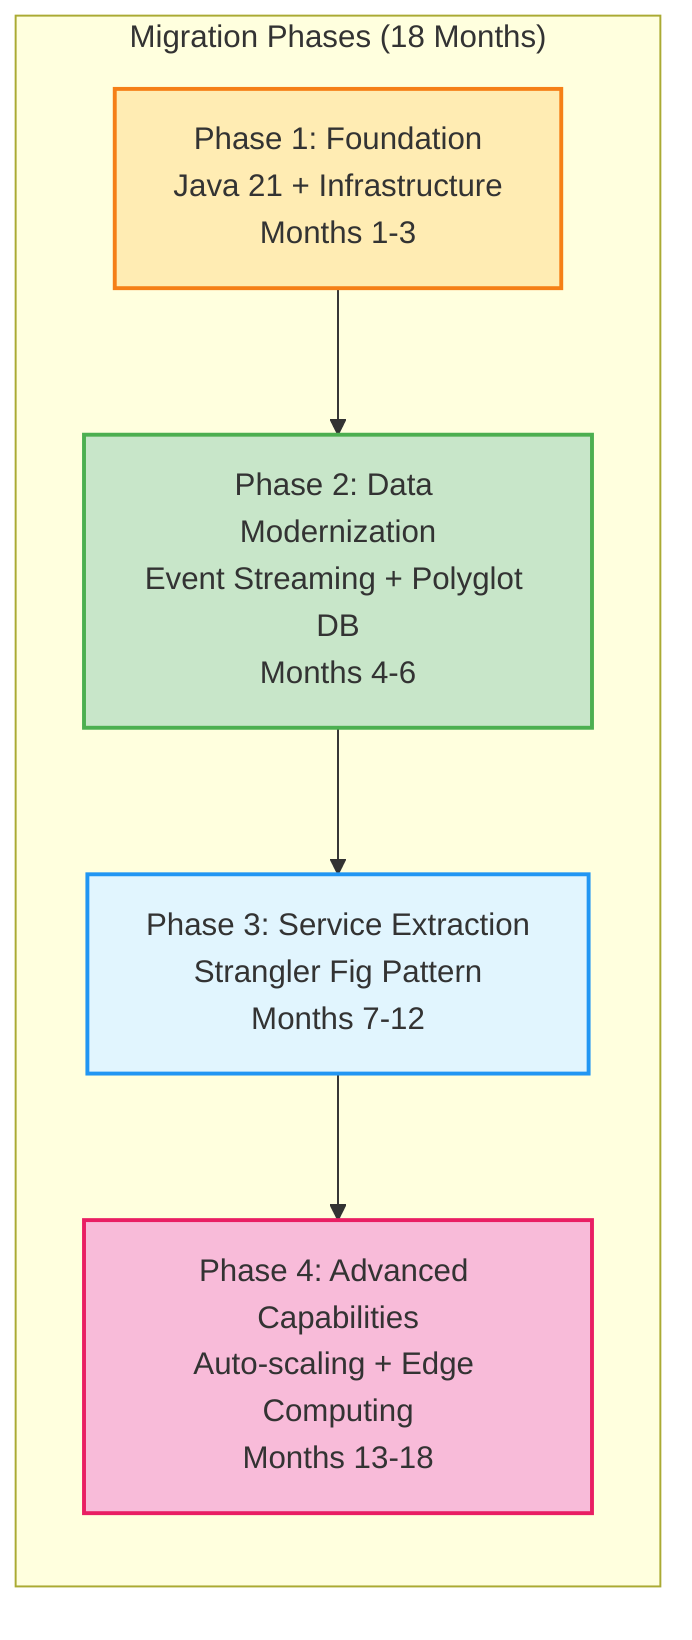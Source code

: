 graph LR
    %% Migration Strategy Timeline
    subgraph phases["Migration Phases (18 Months)"]
        A1[Phase 1: Foundation<br/>Java 21 + Infrastructure<br/>Months 1-3]
        A2[Phase 2: Data Modernization<br/>Event Streaming + Polyglot DB<br/>Months 4-6]
        A3[Phase 3: Service Extraction<br/>Strangler Fig Pattern<br/>Months 7-12]
        A4[Phase 4: Advanced Capabilities<br/>Auto-scaling + Edge Computing<br/>Months 13-18]
        
        A1 --> A2 --> A3 --> A4
        
        style A1 fill:#ffecb3,stroke:#f57f17,stroke-width:2px
        style A2 fill:#c8e6c9,stroke:#4caf50,stroke-width:2px
        style A3 fill:#e1f5fe,stroke:#2196f3,stroke-width:2px
        style A4 fill:#f8bbd9,stroke:#e91e63,stroke-width:2px
    end